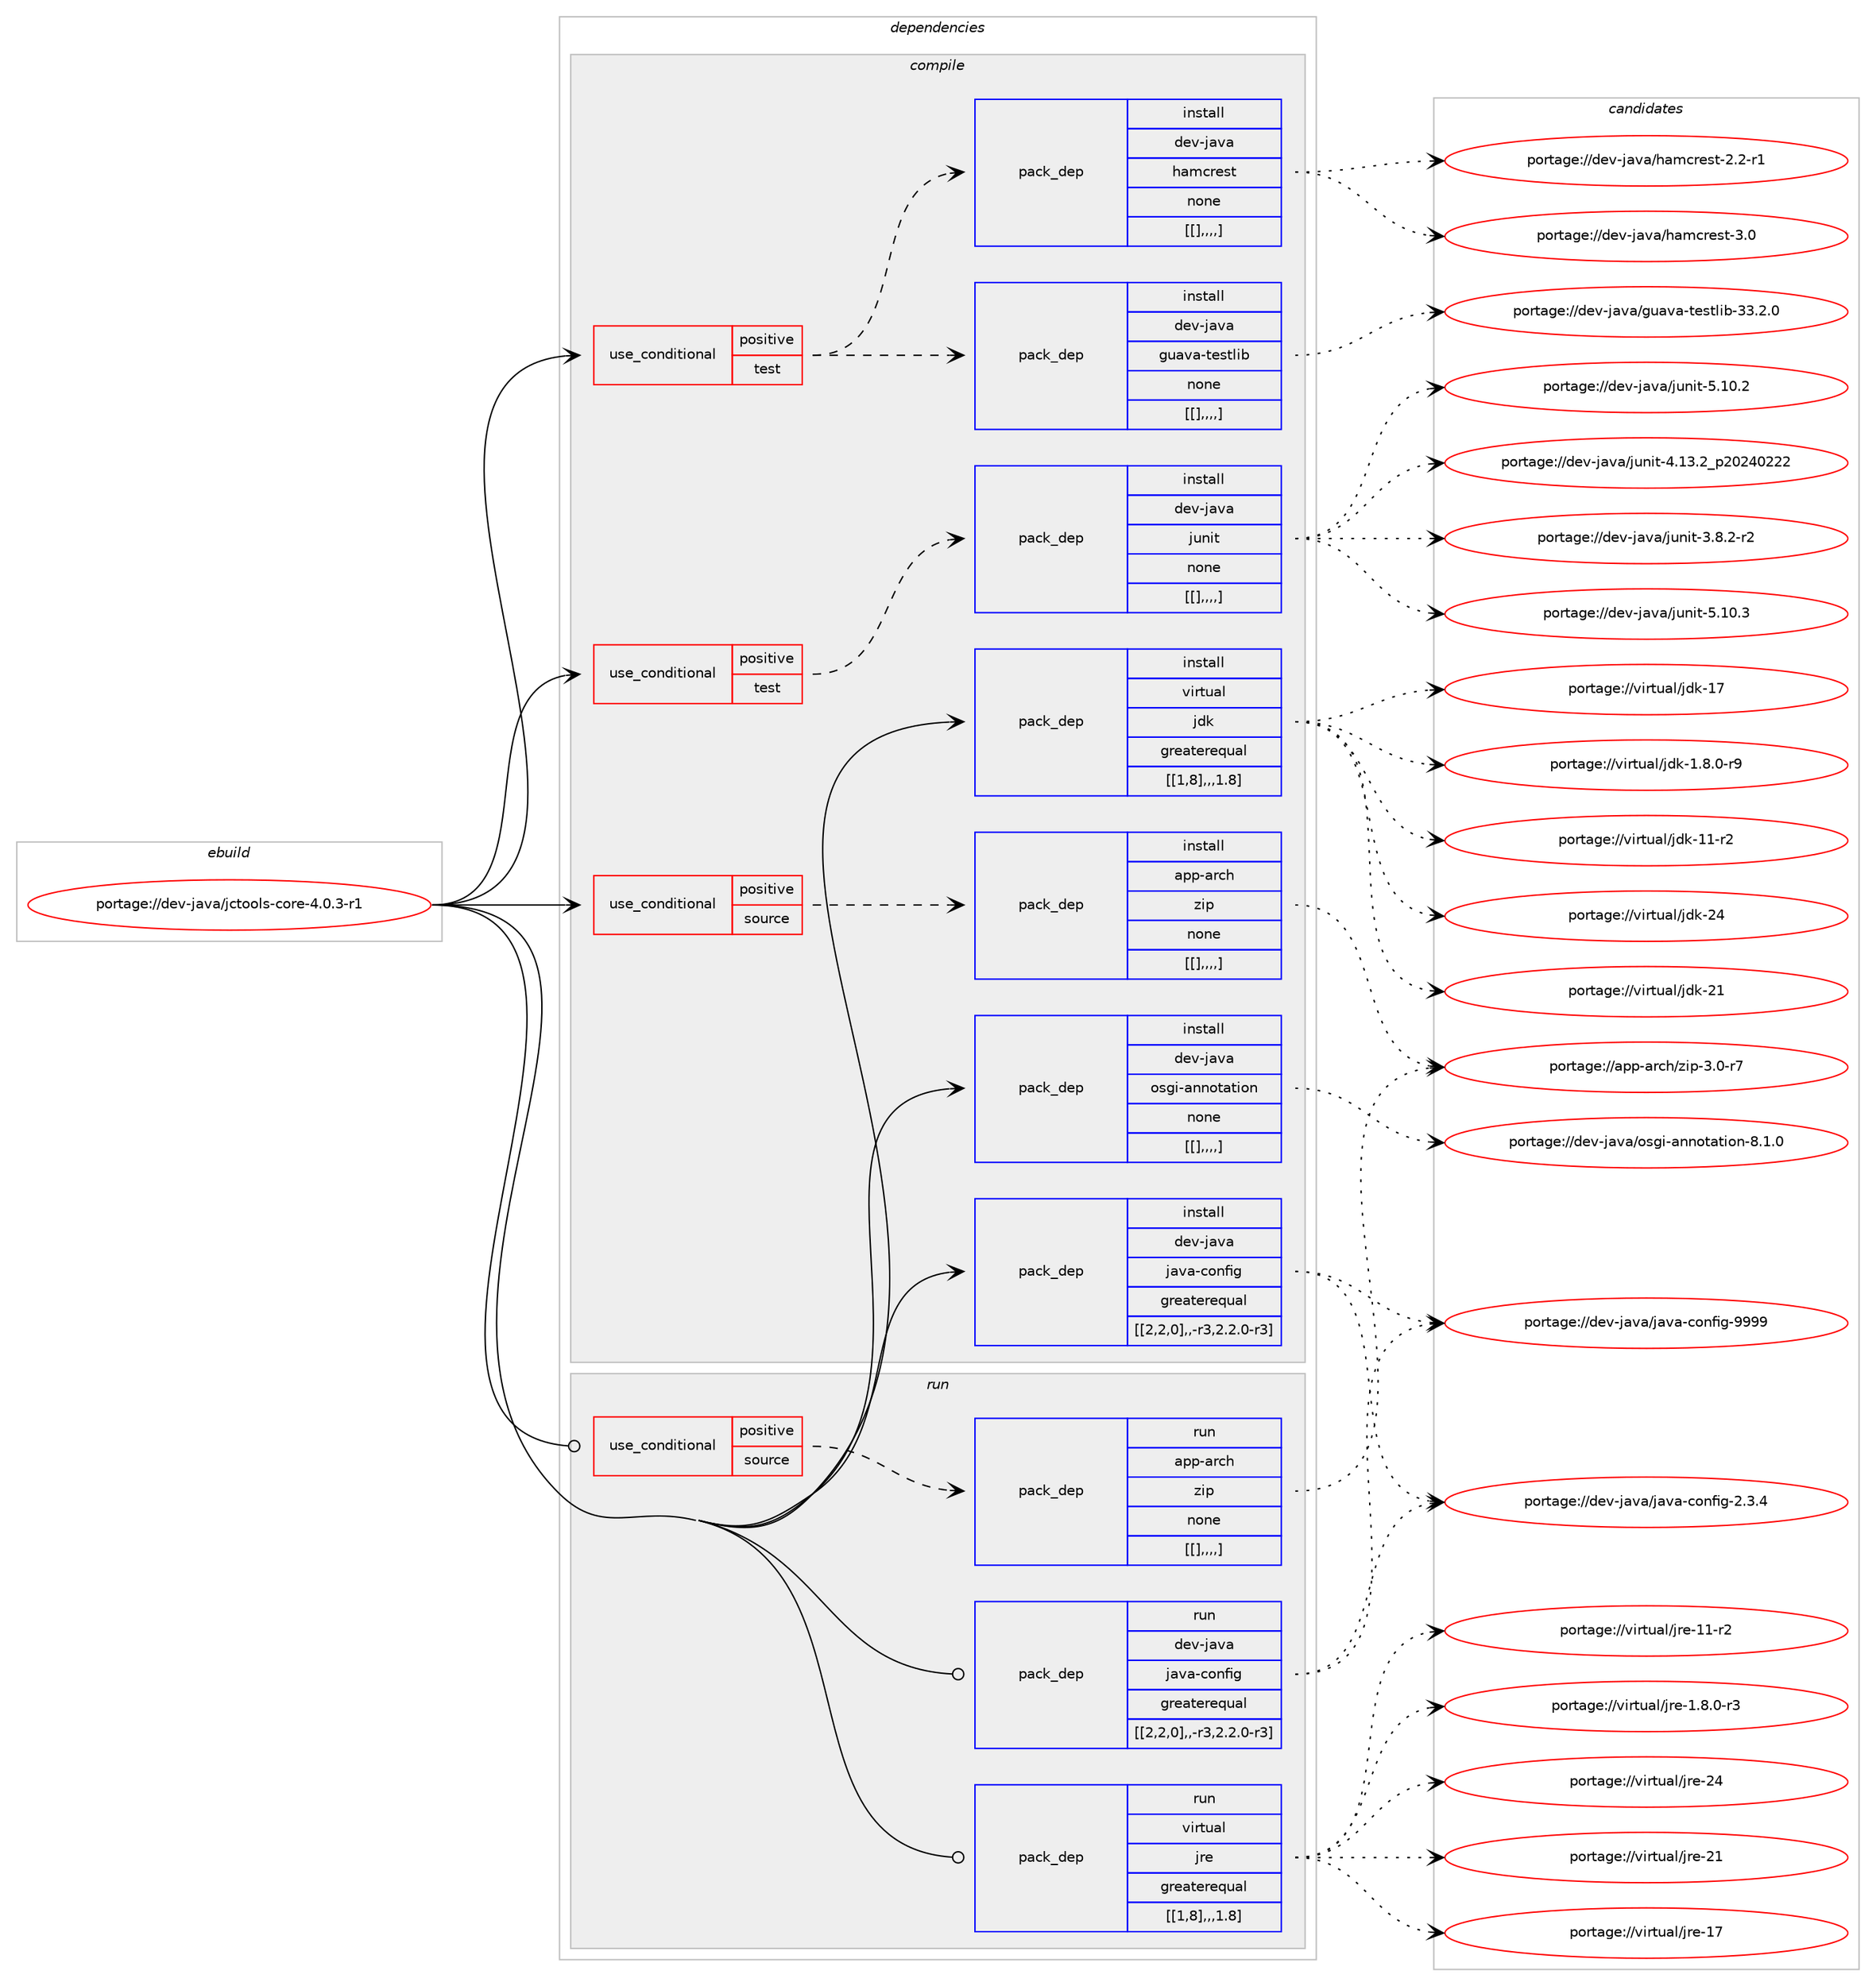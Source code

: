 digraph prolog {

# *************
# Graph options
# *************

newrank=true;
concentrate=true;
compound=true;
graph [rankdir=LR,fontname=Helvetica,fontsize=10,ranksep=1.5];#, ranksep=2.5, nodesep=0.2];
edge  [arrowhead=vee];
node  [fontname=Helvetica,fontsize=10];

# **********
# The ebuild
# **********

subgraph cluster_leftcol {
color=gray;
label=<<i>ebuild</i>>;
id [label="portage://dev-java/jctools-core-4.0.3-r1", color=red, width=4, href="../dev-java/jctools-core-4.0.3-r1.svg"];
}

# ****************
# The dependencies
# ****************

subgraph cluster_midcol {
color=gray;
label=<<i>dependencies</i>>;
subgraph cluster_compile {
fillcolor="#eeeeee";
style=filled;
label=<<i>compile</i>>;
subgraph cond22419 {
dependency95582 [label=<<TABLE BORDER="0" CELLBORDER="1" CELLSPACING="0" CELLPADDING="4"><TR><TD ROWSPAN="3" CELLPADDING="10">use_conditional</TD></TR><TR><TD>positive</TD></TR><TR><TD>source</TD></TR></TABLE>>, shape=none, color=red];
subgraph pack72113 {
dependency95583 [label=<<TABLE BORDER="0" CELLBORDER="1" CELLSPACING="0" CELLPADDING="4" WIDTH="220"><TR><TD ROWSPAN="6" CELLPADDING="30">pack_dep</TD></TR><TR><TD WIDTH="110">install</TD></TR><TR><TD>app-arch</TD></TR><TR><TD>zip</TD></TR><TR><TD>none</TD></TR><TR><TD>[[],,,,]</TD></TR></TABLE>>, shape=none, color=blue];
}
dependency95582:e -> dependency95583:w [weight=20,style="dashed",arrowhead="vee"];
}
id:e -> dependency95582:w [weight=20,style="solid",arrowhead="vee"];
subgraph cond22420 {
dependency95584 [label=<<TABLE BORDER="0" CELLBORDER="1" CELLSPACING="0" CELLPADDING="4"><TR><TD ROWSPAN="3" CELLPADDING="10">use_conditional</TD></TR><TR><TD>positive</TD></TR><TR><TD>test</TD></TR></TABLE>>, shape=none, color=red];
subgraph pack72114 {
dependency95585 [label=<<TABLE BORDER="0" CELLBORDER="1" CELLSPACING="0" CELLPADDING="4" WIDTH="220"><TR><TD ROWSPAN="6" CELLPADDING="30">pack_dep</TD></TR><TR><TD WIDTH="110">install</TD></TR><TR><TD>dev-java</TD></TR><TR><TD>guava-testlib</TD></TR><TR><TD>none</TD></TR><TR><TD>[[],,,,]</TD></TR></TABLE>>, shape=none, color=blue];
}
dependency95584:e -> dependency95585:w [weight=20,style="dashed",arrowhead="vee"];
subgraph pack72115 {
dependency95586 [label=<<TABLE BORDER="0" CELLBORDER="1" CELLSPACING="0" CELLPADDING="4" WIDTH="220"><TR><TD ROWSPAN="6" CELLPADDING="30">pack_dep</TD></TR><TR><TD WIDTH="110">install</TD></TR><TR><TD>dev-java</TD></TR><TR><TD>hamcrest</TD></TR><TR><TD>none</TD></TR><TR><TD>[[],,,,]</TD></TR></TABLE>>, shape=none, color=blue];
}
dependency95584:e -> dependency95586:w [weight=20,style="dashed",arrowhead="vee"];
}
id:e -> dependency95584:w [weight=20,style="solid",arrowhead="vee"];
subgraph cond22421 {
dependency95587 [label=<<TABLE BORDER="0" CELLBORDER="1" CELLSPACING="0" CELLPADDING="4"><TR><TD ROWSPAN="3" CELLPADDING="10">use_conditional</TD></TR><TR><TD>positive</TD></TR><TR><TD>test</TD></TR></TABLE>>, shape=none, color=red];
subgraph pack72116 {
dependency95588 [label=<<TABLE BORDER="0" CELLBORDER="1" CELLSPACING="0" CELLPADDING="4" WIDTH="220"><TR><TD ROWSPAN="6" CELLPADDING="30">pack_dep</TD></TR><TR><TD WIDTH="110">install</TD></TR><TR><TD>dev-java</TD></TR><TR><TD>junit</TD></TR><TR><TD>none</TD></TR><TR><TD>[[],,,,]</TD></TR></TABLE>>, shape=none, color=blue];
}
dependency95587:e -> dependency95588:w [weight=20,style="dashed",arrowhead="vee"];
}
id:e -> dependency95587:w [weight=20,style="solid",arrowhead="vee"];
subgraph pack72117 {
dependency95589 [label=<<TABLE BORDER="0" CELLBORDER="1" CELLSPACING="0" CELLPADDING="4" WIDTH="220"><TR><TD ROWSPAN="6" CELLPADDING="30">pack_dep</TD></TR><TR><TD WIDTH="110">install</TD></TR><TR><TD>dev-java</TD></TR><TR><TD>java-config</TD></TR><TR><TD>greaterequal</TD></TR><TR><TD>[[2,2,0],,-r3,2.2.0-r3]</TD></TR></TABLE>>, shape=none, color=blue];
}
id:e -> dependency95589:w [weight=20,style="solid",arrowhead="vee"];
subgraph pack72118 {
dependency95590 [label=<<TABLE BORDER="0" CELLBORDER="1" CELLSPACING="0" CELLPADDING="4" WIDTH="220"><TR><TD ROWSPAN="6" CELLPADDING="30">pack_dep</TD></TR><TR><TD WIDTH="110">install</TD></TR><TR><TD>dev-java</TD></TR><TR><TD>osgi-annotation</TD></TR><TR><TD>none</TD></TR><TR><TD>[[],,,,]</TD></TR></TABLE>>, shape=none, color=blue];
}
id:e -> dependency95590:w [weight=20,style="solid",arrowhead="vee"];
subgraph pack72119 {
dependency95591 [label=<<TABLE BORDER="0" CELLBORDER="1" CELLSPACING="0" CELLPADDING="4" WIDTH="220"><TR><TD ROWSPAN="6" CELLPADDING="30">pack_dep</TD></TR><TR><TD WIDTH="110">install</TD></TR><TR><TD>virtual</TD></TR><TR><TD>jdk</TD></TR><TR><TD>greaterequal</TD></TR><TR><TD>[[1,8],,,1.8]</TD></TR></TABLE>>, shape=none, color=blue];
}
id:e -> dependency95591:w [weight=20,style="solid",arrowhead="vee"];
}
subgraph cluster_compileandrun {
fillcolor="#eeeeee";
style=filled;
label=<<i>compile and run</i>>;
}
subgraph cluster_run {
fillcolor="#eeeeee";
style=filled;
label=<<i>run</i>>;
subgraph cond22422 {
dependency95592 [label=<<TABLE BORDER="0" CELLBORDER="1" CELLSPACING="0" CELLPADDING="4"><TR><TD ROWSPAN="3" CELLPADDING="10">use_conditional</TD></TR><TR><TD>positive</TD></TR><TR><TD>source</TD></TR></TABLE>>, shape=none, color=red];
subgraph pack72120 {
dependency95593 [label=<<TABLE BORDER="0" CELLBORDER="1" CELLSPACING="0" CELLPADDING="4" WIDTH="220"><TR><TD ROWSPAN="6" CELLPADDING="30">pack_dep</TD></TR><TR><TD WIDTH="110">run</TD></TR><TR><TD>app-arch</TD></TR><TR><TD>zip</TD></TR><TR><TD>none</TD></TR><TR><TD>[[],,,,]</TD></TR></TABLE>>, shape=none, color=blue];
}
dependency95592:e -> dependency95593:w [weight=20,style="dashed",arrowhead="vee"];
}
id:e -> dependency95592:w [weight=20,style="solid",arrowhead="odot"];
subgraph pack72121 {
dependency95594 [label=<<TABLE BORDER="0" CELLBORDER="1" CELLSPACING="0" CELLPADDING="4" WIDTH="220"><TR><TD ROWSPAN="6" CELLPADDING="30">pack_dep</TD></TR><TR><TD WIDTH="110">run</TD></TR><TR><TD>dev-java</TD></TR><TR><TD>java-config</TD></TR><TR><TD>greaterequal</TD></TR><TR><TD>[[2,2,0],,-r3,2.2.0-r3]</TD></TR></TABLE>>, shape=none, color=blue];
}
id:e -> dependency95594:w [weight=20,style="solid",arrowhead="odot"];
subgraph pack72122 {
dependency95595 [label=<<TABLE BORDER="0" CELLBORDER="1" CELLSPACING="0" CELLPADDING="4" WIDTH="220"><TR><TD ROWSPAN="6" CELLPADDING="30">pack_dep</TD></TR><TR><TD WIDTH="110">run</TD></TR><TR><TD>virtual</TD></TR><TR><TD>jre</TD></TR><TR><TD>greaterequal</TD></TR><TR><TD>[[1,8],,,1.8]</TD></TR></TABLE>>, shape=none, color=blue];
}
id:e -> dependency95595:w [weight=20,style="solid",arrowhead="odot"];
}
}

# **************
# The candidates
# **************

subgraph cluster_choices {
rank=same;
color=gray;
label=<<i>candidates</i>>;

subgraph choice72113 {
color=black;
nodesep=1;
choice9711211245971149910447122105112455146484511455 [label="portage://app-arch/zip-3.0-r7", color=red, width=4,href="../app-arch/zip-3.0-r7.svg"];
dependency95583:e -> choice9711211245971149910447122105112455146484511455:w [style=dotted,weight="100"];
}
subgraph choice72114 {
color=black;
nodesep=1;
choice100101118451069711897471031179711897451161011151161081059845515146504648 [label="portage://dev-java/guava-testlib-33.2.0", color=red, width=4,href="../dev-java/guava-testlib-33.2.0.svg"];
dependency95585:e -> choice100101118451069711897471031179711897451161011151161081059845515146504648:w [style=dotted,weight="100"];
}
subgraph choice72115 {
color=black;
nodesep=1;
choice10010111845106971189747104971099911410111511645514648 [label="portage://dev-java/hamcrest-3.0", color=red, width=4,href="../dev-java/hamcrest-3.0.svg"];
choice100101118451069711897471049710999114101115116455046504511449 [label="portage://dev-java/hamcrest-2.2-r1", color=red, width=4,href="../dev-java/hamcrest-2.2-r1.svg"];
dependency95586:e -> choice10010111845106971189747104971099911410111511645514648:w [style=dotted,weight="100"];
dependency95586:e -> choice100101118451069711897471049710999114101115116455046504511449:w [style=dotted,weight="100"];
}
subgraph choice72116 {
color=black;
nodesep=1;
choice1001011184510697118974710611711010511645534649484651 [label="portage://dev-java/junit-5.10.3", color=red, width=4,href="../dev-java/junit-5.10.3.svg"];
choice1001011184510697118974710611711010511645534649484650 [label="portage://dev-java/junit-5.10.2", color=red, width=4,href="../dev-java/junit-5.10.2.svg"];
choice1001011184510697118974710611711010511645524649514650951125048505248505050 [label="portage://dev-java/junit-4.13.2_p20240222", color=red, width=4,href="../dev-java/junit-4.13.2_p20240222.svg"];
choice100101118451069711897471061171101051164551465646504511450 [label="portage://dev-java/junit-3.8.2-r2", color=red, width=4,href="../dev-java/junit-3.8.2-r2.svg"];
dependency95588:e -> choice1001011184510697118974710611711010511645534649484651:w [style=dotted,weight="100"];
dependency95588:e -> choice1001011184510697118974710611711010511645534649484650:w [style=dotted,weight="100"];
dependency95588:e -> choice1001011184510697118974710611711010511645524649514650951125048505248505050:w [style=dotted,weight="100"];
dependency95588:e -> choice100101118451069711897471061171101051164551465646504511450:w [style=dotted,weight="100"];
}
subgraph choice72117 {
color=black;
nodesep=1;
choice10010111845106971189747106971189745991111101021051034557575757 [label="portage://dev-java/java-config-9999", color=red, width=4,href="../dev-java/java-config-9999.svg"];
choice1001011184510697118974710697118974599111110102105103455046514652 [label="portage://dev-java/java-config-2.3.4", color=red, width=4,href="../dev-java/java-config-2.3.4.svg"];
dependency95589:e -> choice10010111845106971189747106971189745991111101021051034557575757:w [style=dotted,weight="100"];
dependency95589:e -> choice1001011184510697118974710697118974599111110102105103455046514652:w [style=dotted,weight="100"];
}
subgraph choice72118 {
color=black;
nodesep=1;
choice10010111845106971189747111115103105459711011011111697116105111110455646494648 [label="portage://dev-java/osgi-annotation-8.1.0", color=red, width=4,href="../dev-java/osgi-annotation-8.1.0.svg"];
dependency95590:e -> choice10010111845106971189747111115103105459711011011111697116105111110455646494648:w [style=dotted,weight="100"];
}
subgraph choice72119 {
color=black;
nodesep=1;
choice1181051141161179710847106100107455052 [label="portage://virtual/jdk-24", color=red, width=4,href="../virtual/jdk-24.svg"];
choice1181051141161179710847106100107455049 [label="portage://virtual/jdk-21", color=red, width=4,href="../virtual/jdk-21.svg"];
choice1181051141161179710847106100107454955 [label="portage://virtual/jdk-17", color=red, width=4,href="../virtual/jdk-17.svg"];
choice11810511411611797108471061001074549494511450 [label="portage://virtual/jdk-11-r2", color=red, width=4,href="../virtual/jdk-11-r2.svg"];
choice11810511411611797108471061001074549465646484511457 [label="portage://virtual/jdk-1.8.0-r9", color=red, width=4,href="../virtual/jdk-1.8.0-r9.svg"];
dependency95591:e -> choice1181051141161179710847106100107455052:w [style=dotted,weight="100"];
dependency95591:e -> choice1181051141161179710847106100107455049:w [style=dotted,weight="100"];
dependency95591:e -> choice1181051141161179710847106100107454955:w [style=dotted,weight="100"];
dependency95591:e -> choice11810511411611797108471061001074549494511450:w [style=dotted,weight="100"];
dependency95591:e -> choice11810511411611797108471061001074549465646484511457:w [style=dotted,weight="100"];
}
subgraph choice72120 {
color=black;
nodesep=1;
choice9711211245971149910447122105112455146484511455 [label="portage://app-arch/zip-3.0-r7", color=red, width=4,href="../app-arch/zip-3.0-r7.svg"];
dependency95593:e -> choice9711211245971149910447122105112455146484511455:w [style=dotted,weight="100"];
}
subgraph choice72121 {
color=black;
nodesep=1;
choice10010111845106971189747106971189745991111101021051034557575757 [label="portage://dev-java/java-config-9999", color=red, width=4,href="../dev-java/java-config-9999.svg"];
choice1001011184510697118974710697118974599111110102105103455046514652 [label="portage://dev-java/java-config-2.3.4", color=red, width=4,href="../dev-java/java-config-2.3.4.svg"];
dependency95594:e -> choice10010111845106971189747106971189745991111101021051034557575757:w [style=dotted,weight="100"];
dependency95594:e -> choice1001011184510697118974710697118974599111110102105103455046514652:w [style=dotted,weight="100"];
}
subgraph choice72122 {
color=black;
nodesep=1;
choice1181051141161179710847106114101455052 [label="portage://virtual/jre-24", color=red, width=4,href="../virtual/jre-24.svg"];
choice1181051141161179710847106114101455049 [label="portage://virtual/jre-21", color=red, width=4,href="../virtual/jre-21.svg"];
choice1181051141161179710847106114101454955 [label="portage://virtual/jre-17", color=red, width=4,href="../virtual/jre-17.svg"];
choice11810511411611797108471061141014549494511450 [label="portage://virtual/jre-11-r2", color=red, width=4,href="../virtual/jre-11-r2.svg"];
choice11810511411611797108471061141014549465646484511451 [label="portage://virtual/jre-1.8.0-r3", color=red, width=4,href="../virtual/jre-1.8.0-r3.svg"];
dependency95595:e -> choice1181051141161179710847106114101455052:w [style=dotted,weight="100"];
dependency95595:e -> choice1181051141161179710847106114101455049:w [style=dotted,weight="100"];
dependency95595:e -> choice1181051141161179710847106114101454955:w [style=dotted,weight="100"];
dependency95595:e -> choice11810511411611797108471061141014549494511450:w [style=dotted,weight="100"];
dependency95595:e -> choice11810511411611797108471061141014549465646484511451:w [style=dotted,weight="100"];
}
}

}
